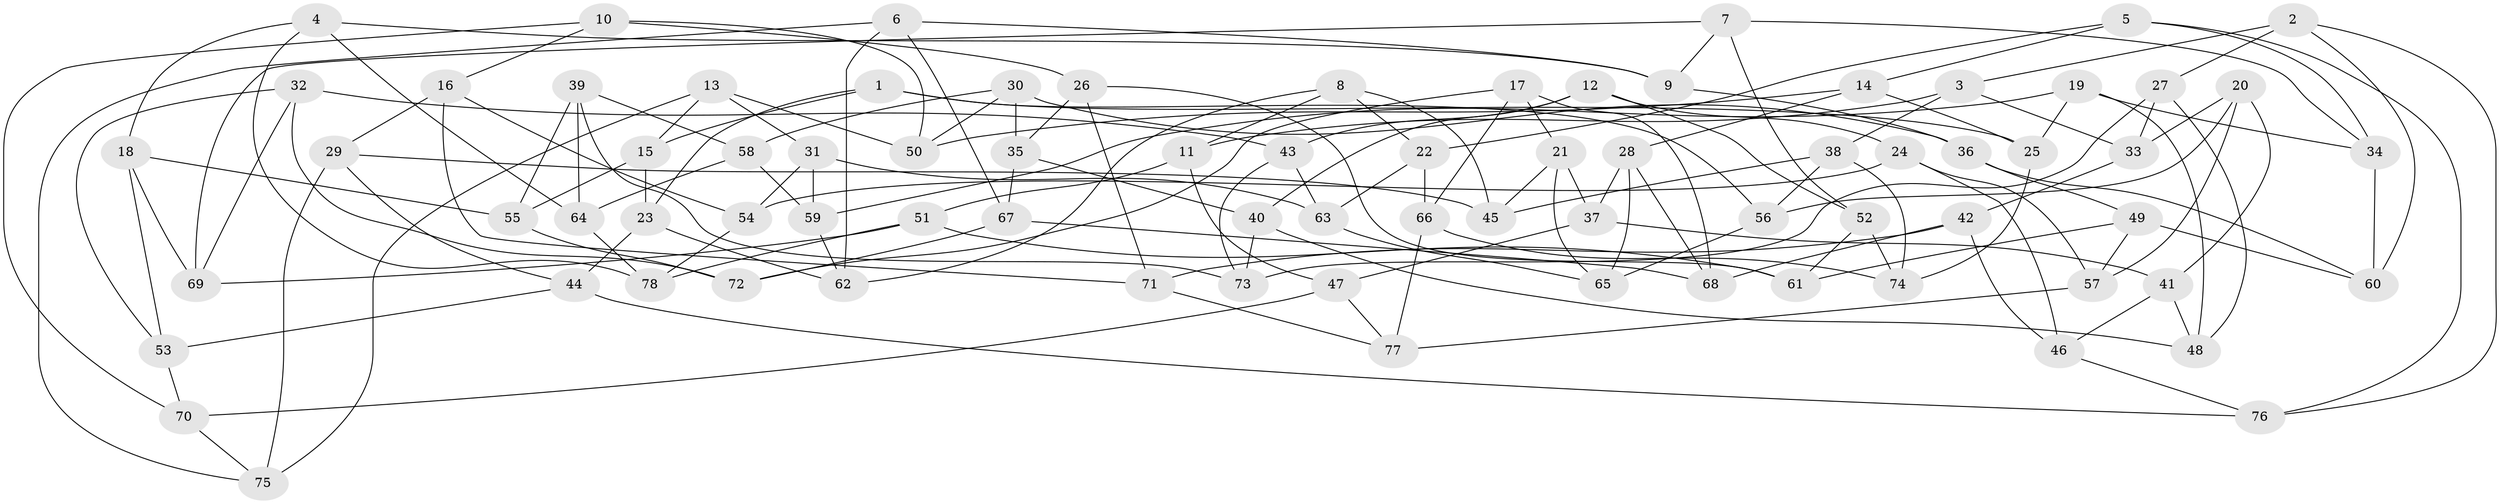 // Generated by graph-tools (version 1.1) at 2025/37/03/09/25 02:37:58]
// undirected, 78 vertices, 156 edges
graph export_dot {
graph [start="1"]
  node [color=gray90,style=filled];
  1;
  2;
  3;
  4;
  5;
  6;
  7;
  8;
  9;
  10;
  11;
  12;
  13;
  14;
  15;
  16;
  17;
  18;
  19;
  20;
  21;
  22;
  23;
  24;
  25;
  26;
  27;
  28;
  29;
  30;
  31;
  32;
  33;
  34;
  35;
  36;
  37;
  38;
  39;
  40;
  41;
  42;
  43;
  44;
  45;
  46;
  47;
  48;
  49;
  50;
  51;
  52;
  53;
  54;
  55;
  56;
  57;
  58;
  59;
  60;
  61;
  62;
  63;
  64;
  65;
  66;
  67;
  68;
  69;
  70;
  71;
  72;
  73;
  74;
  75;
  76;
  77;
  78;
  1 -- 56;
  1 -- 15;
  1 -- 25;
  1 -- 23;
  2 -- 76;
  2 -- 3;
  2 -- 27;
  2 -- 60;
  3 -- 38;
  3 -- 33;
  3 -- 11;
  4 -- 64;
  4 -- 9;
  4 -- 18;
  4 -- 78;
  5 -- 22;
  5 -- 76;
  5 -- 34;
  5 -- 14;
  6 -- 9;
  6 -- 67;
  6 -- 75;
  6 -- 62;
  7 -- 52;
  7 -- 69;
  7 -- 34;
  7 -- 9;
  8 -- 45;
  8 -- 62;
  8 -- 11;
  8 -- 22;
  9 -- 36;
  10 -- 70;
  10 -- 26;
  10 -- 16;
  10 -- 50;
  11 -- 51;
  11 -- 47;
  12 -- 24;
  12 -- 43;
  12 -- 40;
  12 -- 52;
  13 -- 75;
  13 -- 15;
  13 -- 50;
  13 -- 31;
  14 -- 50;
  14 -- 25;
  14 -- 28;
  15 -- 23;
  15 -- 55;
  16 -- 54;
  16 -- 29;
  16 -- 71;
  17 -- 72;
  17 -- 68;
  17 -- 21;
  17 -- 66;
  18 -- 69;
  18 -- 53;
  18 -- 55;
  19 -- 48;
  19 -- 59;
  19 -- 25;
  19 -- 34;
  20 -- 57;
  20 -- 56;
  20 -- 41;
  20 -- 33;
  21 -- 37;
  21 -- 65;
  21 -- 45;
  22 -- 66;
  22 -- 63;
  23 -- 62;
  23 -- 44;
  24 -- 46;
  24 -- 57;
  24 -- 54;
  25 -- 74;
  26 -- 71;
  26 -- 35;
  26 -- 61;
  27 -- 33;
  27 -- 73;
  27 -- 48;
  28 -- 68;
  28 -- 37;
  28 -- 65;
  29 -- 75;
  29 -- 44;
  29 -- 45;
  30 -- 58;
  30 -- 50;
  30 -- 35;
  30 -- 36;
  31 -- 54;
  31 -- 59;
  31 -- 63;
  32 -- 72;
  32 -- 43;
  32 -- 53;
  32 -- 69;
  33 -- 42;
  34 -- 60;
  35 -- 40;
  35 -- 67;
  36 -- 60;
  36 -- 49;
  37 -- 47;
  37 -- 41;
  38 -- 45;
  38 -- 74;
  38 -- 56;
  39 -- 64;
  39 -- 55;
  39 -- 58;
  39 -- 73;
  40 -- 48;
  40 -- 73;
  41 -- 48;
  41 -- 46;
  42 -- 46;
  42 -- 71;
  42 -- 68;
  43 -- 63;
  43 -- 73;
  44 -- 76;
  44 -- 53;
  46 -- 76;
  47 -- 70;
  47 -- 77;
  49 -- 61;
  49 -- 57;
  49 -- 60;
  51 -- 61;
  51 -- 78;
  51 -- 69;
  52 -- 74;
  52 -- 61;
  53 -- 70;
  54 -- 78;
  55 -- 72;
  56 -- 65;
  57 -- 77;
  58 -- 64;
  58 -- 59;
  59 -- 62;
  63 -- 65;
  64 -- 78;
  66 -- 74;
  66 -- 77;
  67 -- 72;
  67 -- 68;
  70 -- 75;
  71 -- 77;
}
